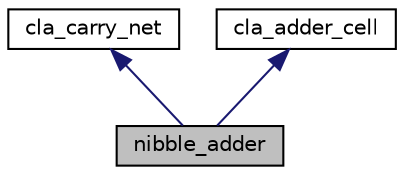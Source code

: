 digraph "nibble_adder"
{
  edge [fontname="Helvetica",fontsize="10",labelfontname="Helvetica",labelfontsize="10"];
  node [fontname="Helvetica",fontsize="10",shape=record];
  Node9 [label="nibble_adder",height=0.2,width=0.4,color="black", fillcolor="grey75", style="filled", fontcolor="black"];
  Node10 -> Node9 [dir="back",color="midnightblue",fontsize="10",style="solid",fontname="Helvetica"];
  Node10 [label="cla_carry_net",height=0.2,width=0.4,color="black", fillcolor="white", style="filled",URL="$classcla__carry__net.html",tooltip="Rete logica di calcolo dei riporti per un addizionatore a quattro bit con carry lookahead.Permette di anticipare il calcolo dei riporti usando le funzioni \"propagazione\" e \"generazione\" prodotte dai singoli blocchi cla_adder_cell, in modo da ridurre tempo necessario ad effettuare il calcolo di tutti i carry, quindi il tempo necessario a completare la somma. Questo blocco calcola solo i carry, pertanto va connesso ai blocchi cla_adder_cell, per il calcolo materiale della somma, così come indicato dallo schema seguente, il quale rappresenta lo schema completo di un addizionatore a quattro bit:   <div align=&#39;center&#39;>  <img src=\"../../Doc/schemes/nibble_adder.jpg\"/>  </div>  . "];
  Node11 -> Node9 [dir="back",color="midnightblue",fontsize="10",style="solid",fontname="Helvetica"];
  Node11 [label="cla_adder_cell",height=0.2,width=0.4,color="black", fillcolor="white", style="filled",URL="$classcla__adder__cell.html",tooltip="Cella base di un addizionatore con carry-lookahead.La cella somma tra loro due addendi ed un carry in..."];
}
